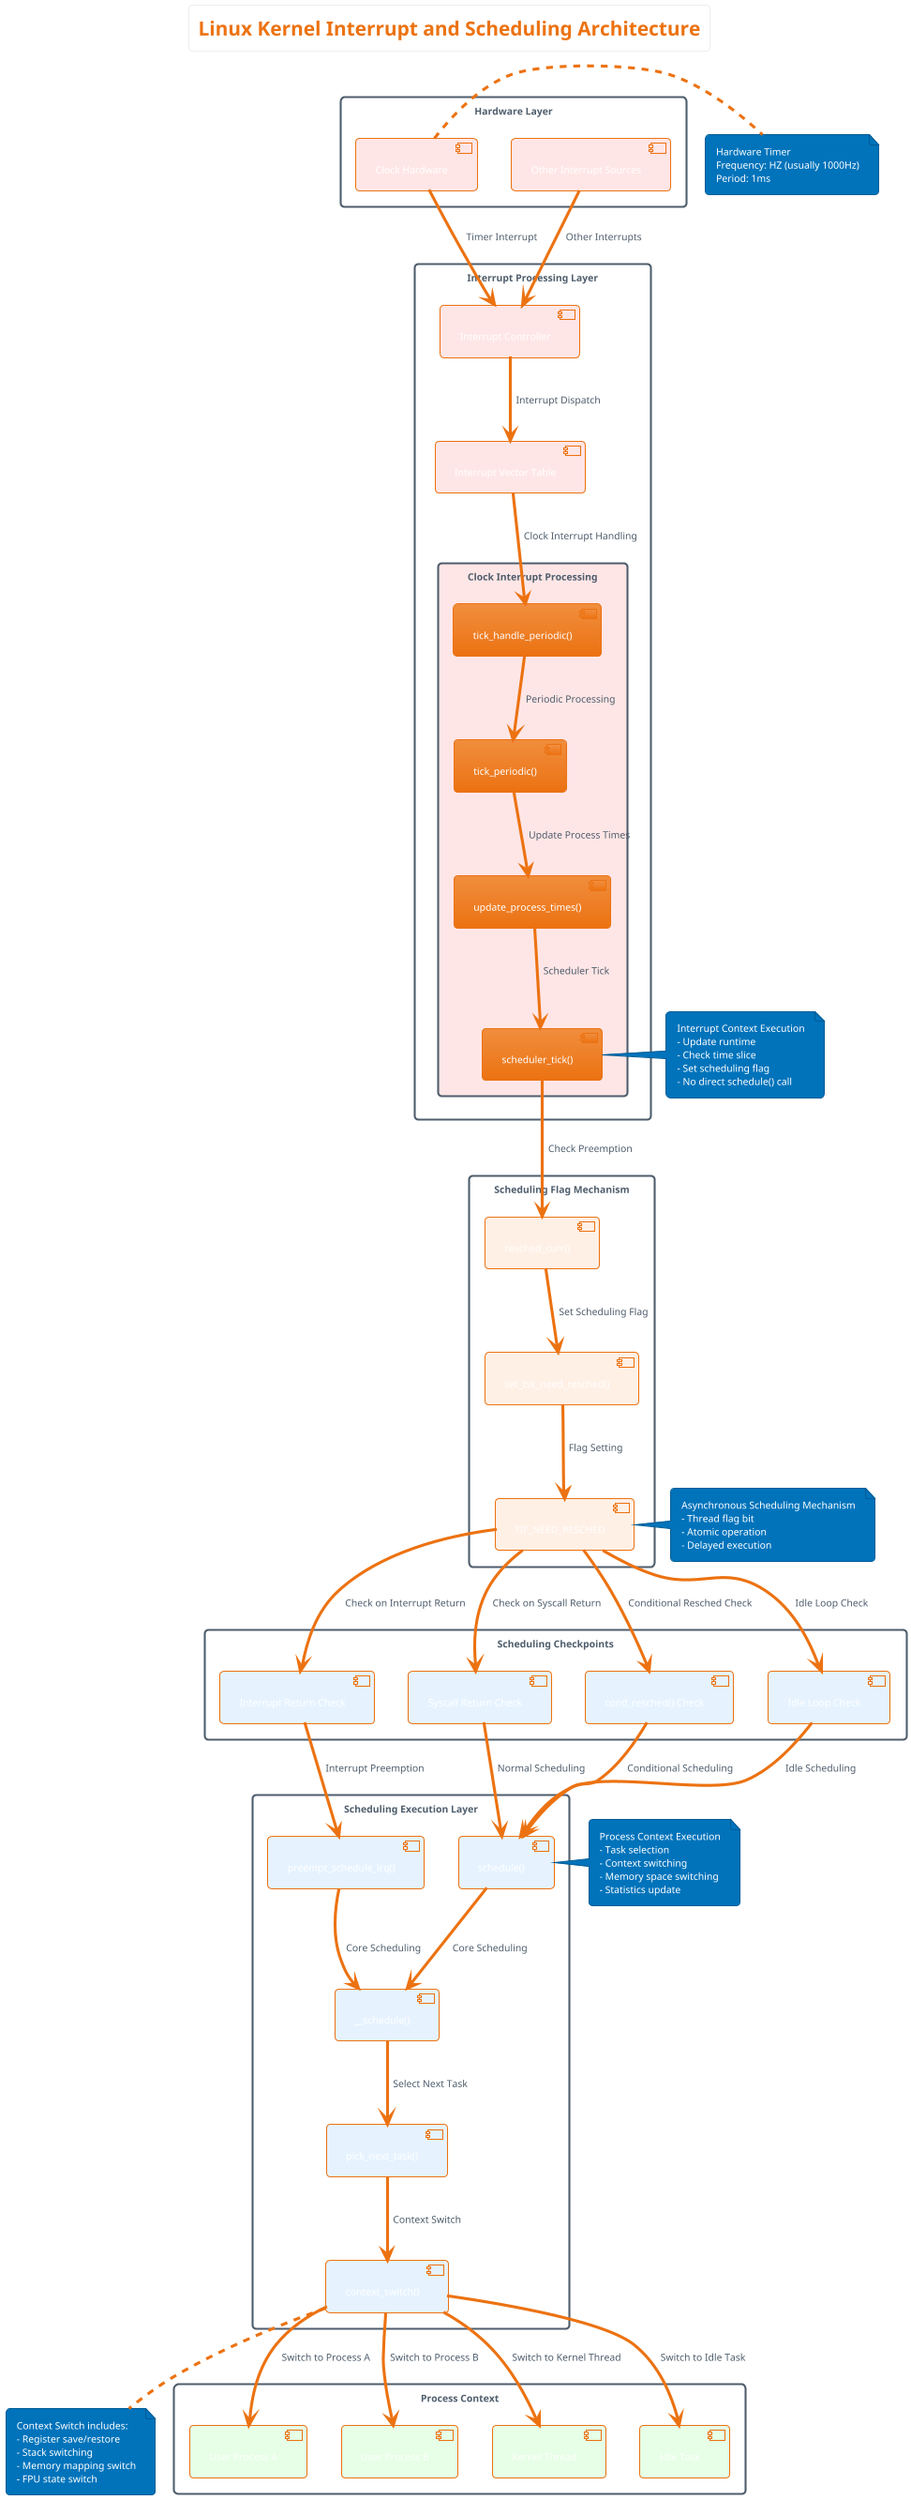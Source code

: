 @startuml interrupt_scheduling_architecture

!theme aws-orange
skinparam backgroundColor #FFFFFF
skinparam defaultFontSize 10

title "Linux Kernel Interrupt and Scheduling Architecture"

' 硬件层
rectangle "Hardware Layer" as Hardware {
    component "Clock Hardware" as ClockHW #FFE6E6
    component "Other Interrupt Sources" as OtherHW #FFE6E6
}

' 中断处理层
rectangle "Interrupt Processing Layer" as InterruptLayer {
    component "Interrupt Controller" as IntController #FFE6E6
    component "Interrupt Vector Table" as IntVector #FFE6E6
    
    rectangle "Clock Interrupt Processing" as ClockInt #FFE6E6 {
        component "tick_handle_periodic()" as TickHandle
        component "tick_periodic()" as TickPeriodic
        component "update_process_times()" as UpdateProcess
        component "scheduler_tick()" as SchedulerTick
    }
}

' 调度标志层
rectangle "Scheduling Flag Mechanism" as FlagLayer {
    component "TIF_NEED_RESCHED" as NeedReschedFlag #FFF0E6
    component "resched_curr()" as ReschedCurr #FFF0E6
    component "set_tsk_need_resched()" as SetNeedResched #FFF0E6
}

' 调度检查点层
rectangle "Scheduling Checkpoints" as CheckpointLayer {
    component "Interrupt Return Check" as IntReturnCheck #E6F3FF
    component "Syscall Return Check" as SyscallReturnCheck #E6F3FF
    component "cond_resched() Check" as CondReschedCheck #E6F3FF
    component "Idle Loop Check" as IdleLoopCheck #E6F3FF
}

' 调度执行层
rectangle "Scheduling Execution Layer" as ScheduleLayer {
    component "preempt_schedule_irq()" as PreemptScheduleIrq #E6F3FF
    component "schedule()" as Schedule #E6F3FF
    component "__schedule()" as UnderSchedule #E6F3FF
    component "pick_next_task()" as PickNext #E6F3FF
    component "context_switch()" as ContextSwitch #E6F3FF
}

' 进程上下文
rectangle "Process Context" as ProcessContext {
    component "User Process A" as ProcessA #E6FFE6
    component "User Process B" as ProcessB #E6FFE6
    component "Kernel Thread" as KernelThread #E6FFE6
    component "Idle Task" as IdleTask #E6FFE6
}

' 连接关系
ClockHW --> IntController : "Timer Interrupt"
OtherHW --> IntController : "Other Interrupts"
IntController --> IntVector : "Interrupt Dispatch"
IntVector --> TickHandle : "Clock Interrupt Handling"

TickHandle --> TickPeriodic : "Periodic Processing"
TickPeriodic --> UpdateProcess : "Update Process Times"
UpdateProcess --> SchedulerTick : "Scheduler Tick"

SchedulerTick --> ReschedCurr : "Check Preemption"
ReschedCurr --> SetNeedResched : "Set Scheduling Flag"
SetNeedResched --> NeedReschedFlag : "Flag Setting"

NeedReschedFlag --> IntReturnCheck : "Check on Interrupt Return"
NeedReschedFlag --> SyscallReturnCheck : "Check on Syscall Return"
NeedReschedFlag --> CondReschedCheck : "Conditional Resched Check"
NeedReschedFlag --> IdleLoopCheck : "Idle Loop Check"

IntReturnCheck --> PreemptScheduleIrq : "Interrupt Preemption"
SyscallReturnCheck --> Schedule : "Normal Scheduling"
CondReschedCheck --> Schedule : "Conditional Scheduling"
IdleLoopCheck --> Schedule : "Idle Scheduling"

PreemptScheduleIrq --> UnderSchedule : "Core Scheduling"
Schedule --> UnderSchedule : "Core Scheduling"
UnderSchedule --> PickNext : "Select Next Task"
PickNext --> ContextSwitch : "Context Switch"

ContextSwitch --> ProcessA : "Switch to Process A"
ContextSwitch --> ProcessB : "Switch to Process B"
ContextSwitch --> KernelThread : "Switch to Kernel Thread"
ContextSwitch --> IdleTask : "Switch to Idle Task"

' 注释
note right of ClockHW
Hardware Timer
Frequency: HZ (usually 1000Hz)
Period: 1ms
end note

note right of SchedulerTick
Interrupt Context Execution
- Update runtime
- Check time slice
- Set scheduling flag
- No direct schedule() call
end note

note right of NeedReschedFlag
Asynchronous Scheduling Mechanism
- Thread flag bit
- Atomic operation
- Delayed execution
end note

note right of Schedule
Process Context Execution
- Task selection
- Context switching
- Memory space switching
- Statistics update
end note

note bottom of ContextSwitch
Context Switch includes:
- Register save/restore
- Stack switching
- Memory mapping switch
- FPU state switch
end note

@enduml 